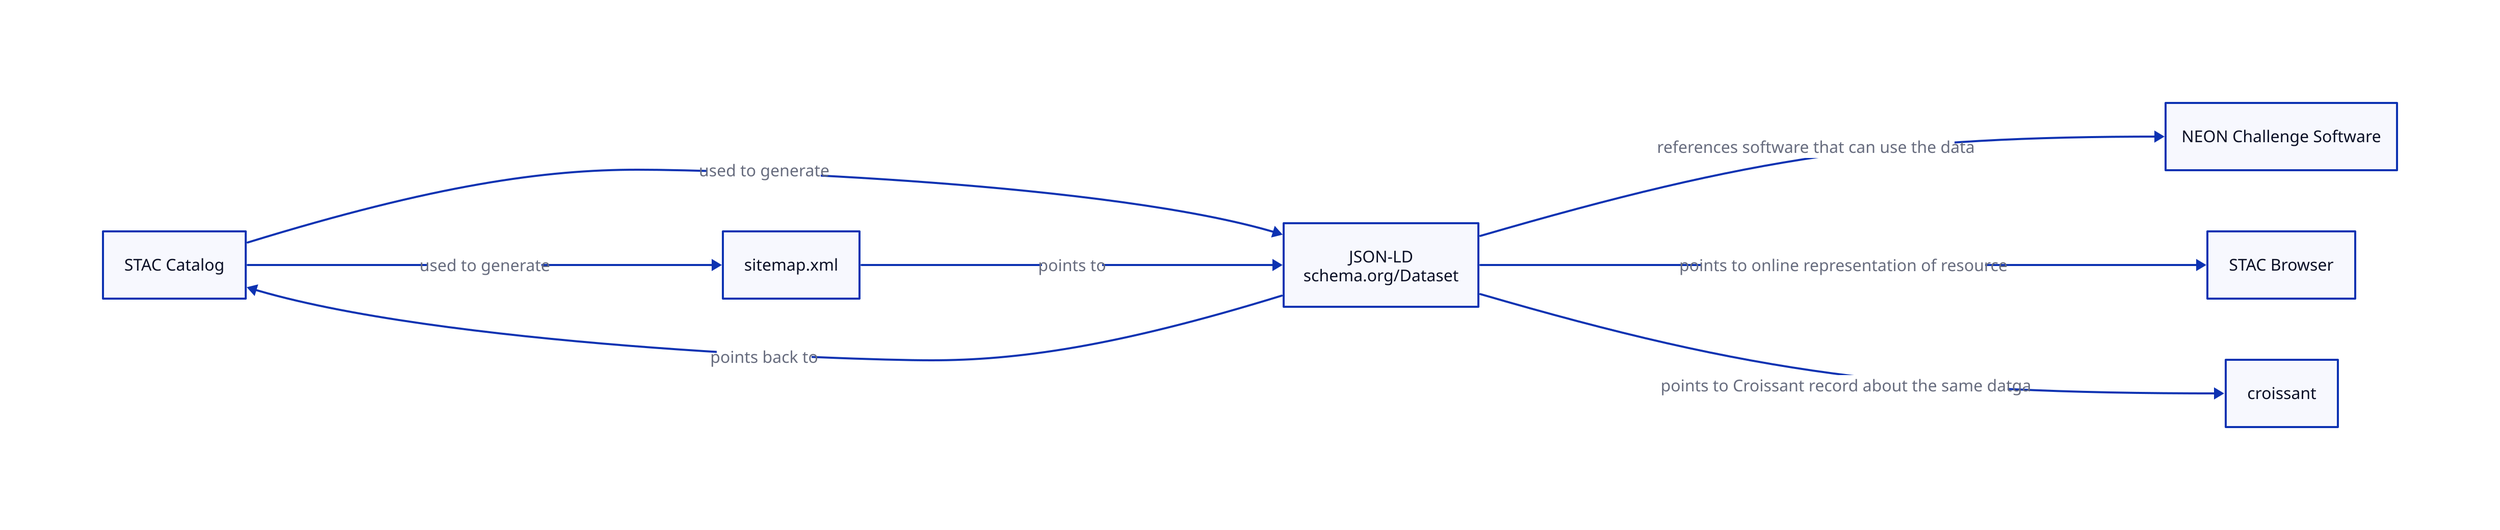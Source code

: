 direction: right

stac: STAC Catalog
c: croissant
jld: JSON-LD \n schema.org/Dataset
sw: NEON Challenge Software
sb: STAC Browser
sm: sitemap.xml

stac -> jld: used to generate
stac -> sm: used to generate

sm -> jld: points to

jld -> stac: points back to
jld -> sw: references software that can use the data
jld -> sb: points to online representation of resource
jld -> c: points to Croissant record about the same datga

